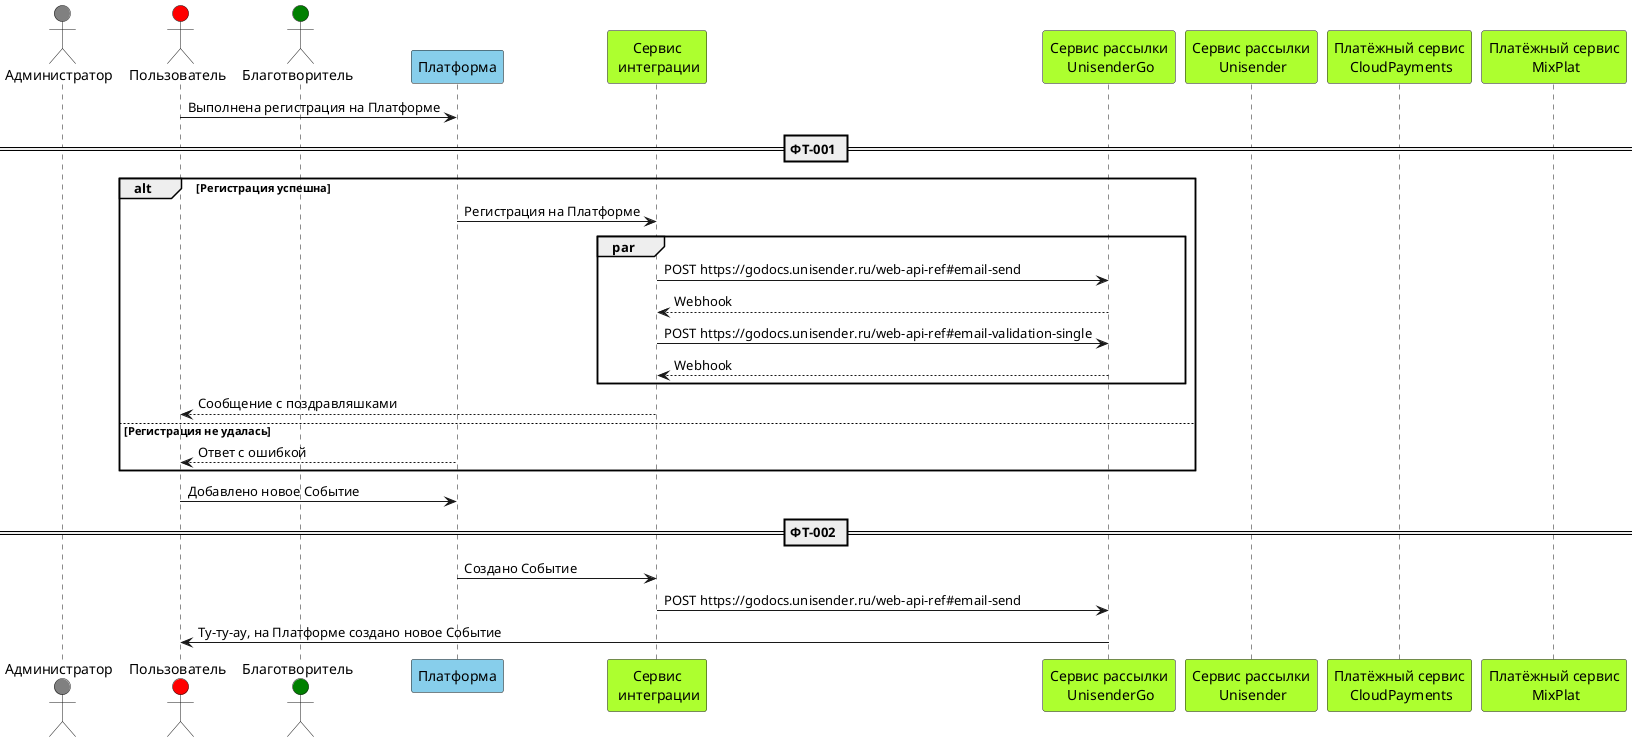 @startuml Mayak

' Определение участников диаграммы
actor "Администратор" as Admin #Gray 
actor "Пользователь" as User #Red
actor "Благотворитель" as Donor #Green
participant "Платформа" as Platform #SkyBlue
participant "Сервис\n интеграции" as IntegrationService #GreenYellow
participant "Сервис рассылки\n UnisenderGo" as UnisenderGo #GreenYellow
participant "Сервис рассылки\n Unisender" as Unisender #GreenYellow
participant "Платёжный сервис\n CloudPayments" as CloudPayments #GreenYellow
participant "Платёжный сервис\n MixPlat" as MixPlat #GreenYellow

' Описание последовательности сообщений
User -> Platform: Выполнена регистрация на Платформе
== ФТ-001 ==
alt Регистрация успешна
    Platform -> IntegrationService: Регистрация на Платформе
        par 
        IntegrationService -> UnisenderGo: POST https://godocs.unisender.ru/web-api-ref#email-send
        UnisenderGo --> IntegrationService: Webhook
        IntegrationService -> UnisenderGo: POST https://godocs.unisender.ru/web-api-ref#email-validation-single
        UnisenderGo --> IntegrationService: Webhook
        end
    IntegrationService --> User: Сообщение с поздравляшками
else Регистрация не удалась
    Platform --> User: Ответ с ошибкой
end 

User -> Platform: Добавлено новое Событие
== ФТ-002 ==
Platform -> IntegrationService: Создано Событие
IntegrationService -> UnisenderGo: POST https://godocs.unisender.ru/web-api-ref#email-send 
UnisenderGo -> User: Ту-ту-ау, на Платформе создано новое Событие


@enduml